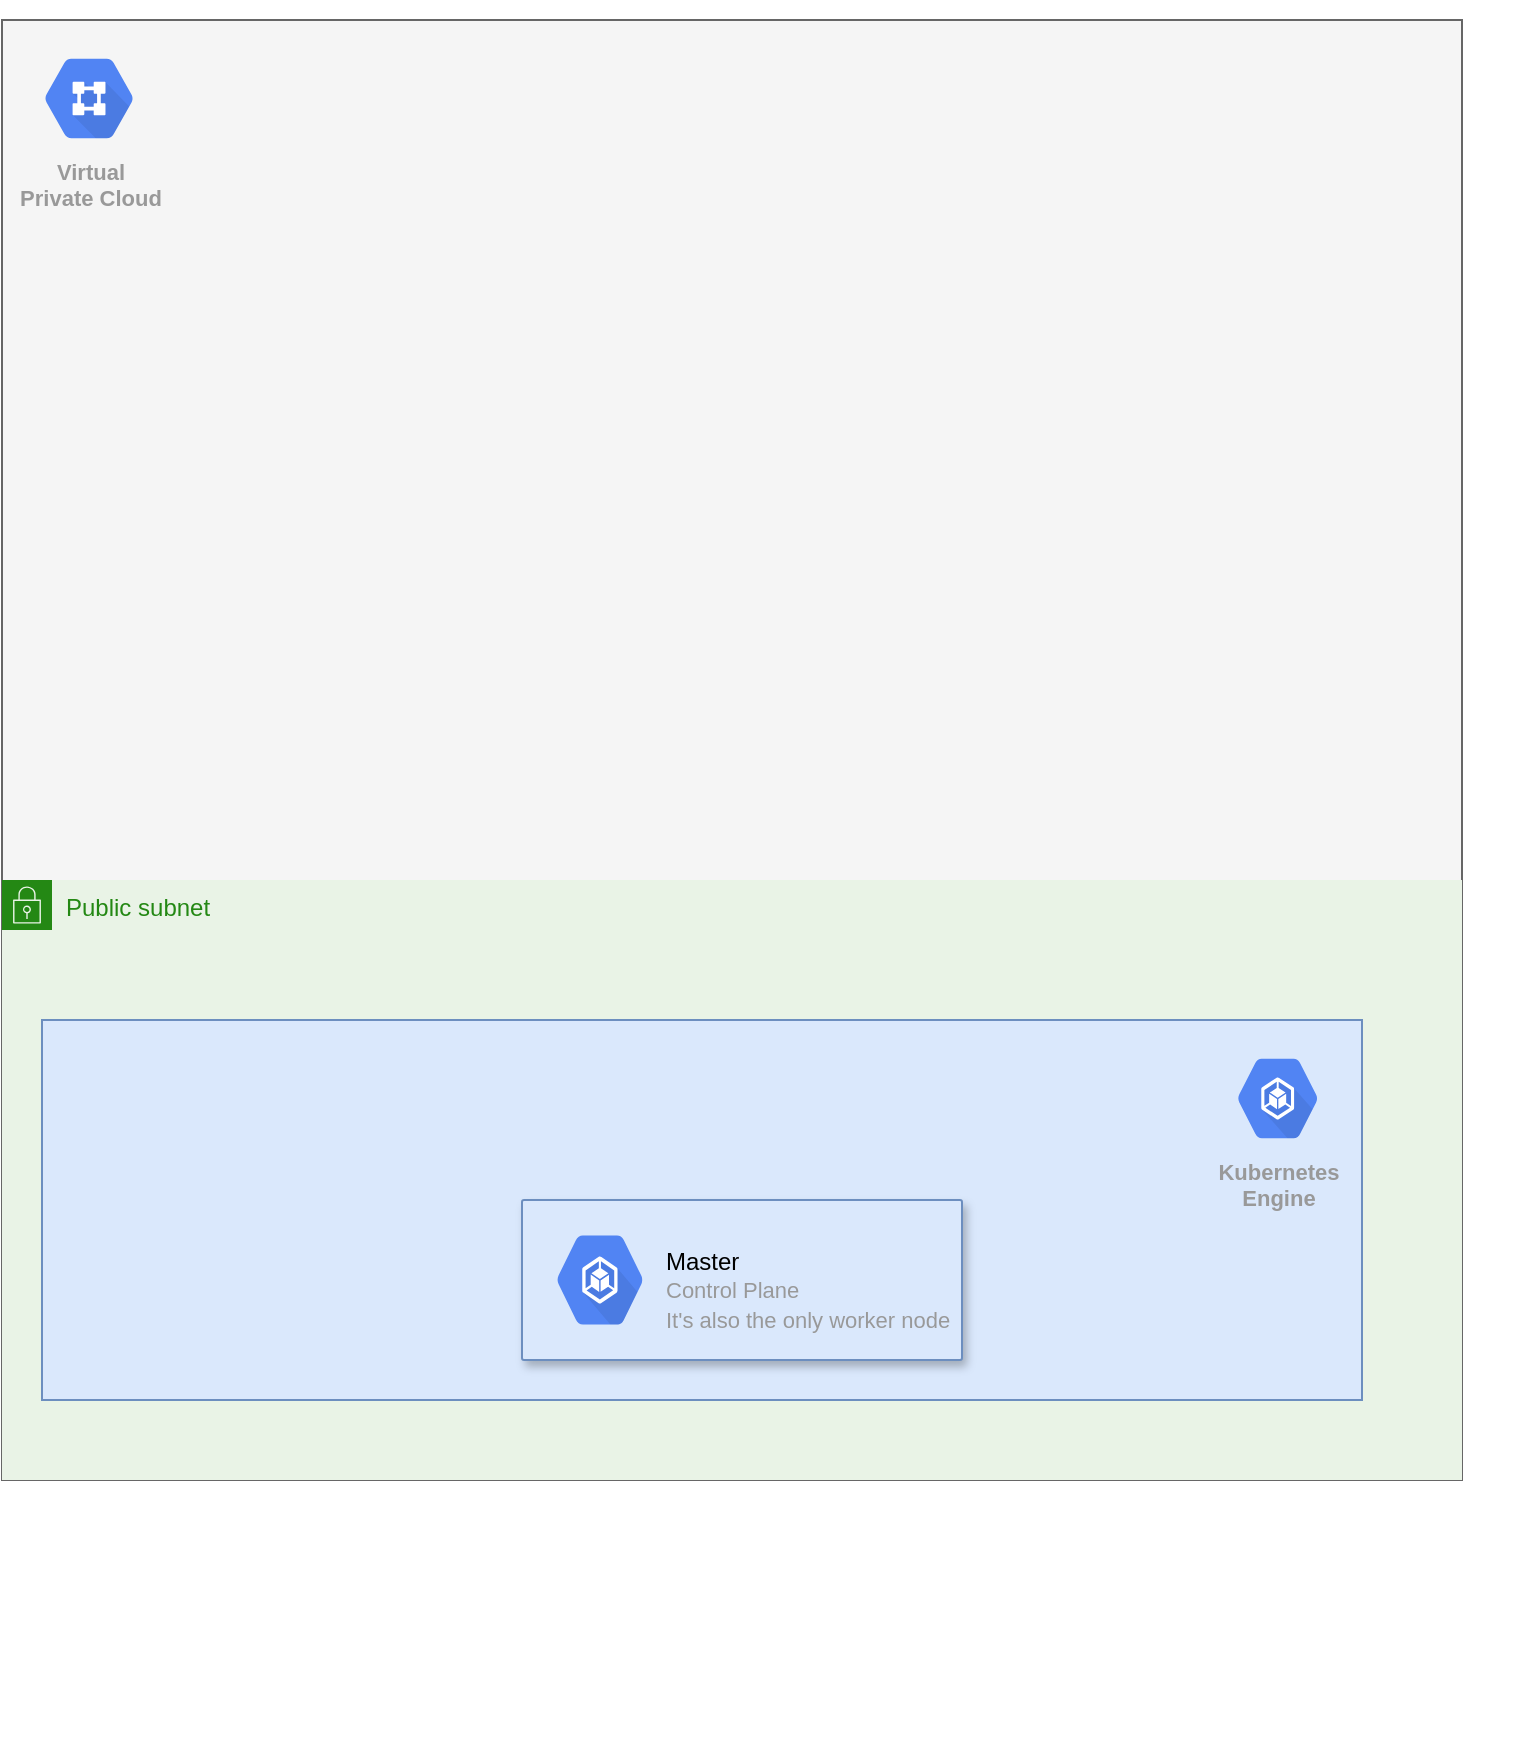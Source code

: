 <mxfile version="17.2.1" type="device"><diagram id="WJLAk7QzVivyVHVOvlZS" name="Page-1"><mxGraphModel dx="1102" dy="1979" grid="1" gridSize="10" guides="1" tooltips="1" connect="1" arrows="1" fold="1" page="1" pageScale="1" pageWidth="850" pageHeight="1100" math="0" shadow="0"><root><mxCell id="0"/><mxCell id="1" parent="0"/><mxCell id="Hjku3eUoooizN3DCOOAB-20" value="" style="group" vertex="1" connectable="0" parent="1"><mxGeometry x="60" y="-140" width="760" height="874.25" as="geometry"/></mxCell><mxCell id="Hjku3eUoooizN3DCOOAB-8" value="" style="whiteSpace=wrap;html=1;aspect=fixed;fillColor=#f5f5f5;strokeColor=#666666;fontColor=#333333;" vertex="1" parent="Hjku3eUoooizN3DCOOAB-20"><mxGeometry x="-0.002" y="10" width="730" height="730" as="geometry"/></mxCell><mxCell id="Hjku3eUoooizN3DCOOAB-7" value="Virtual&#10;Private Cloud" style="sketch=0;html=1;fillColor=#5184F3;strokeColor=none;verticalAlign=top;labelPosition=center;verticalLabelPosition=bottom;align=center;spacingTop=-6;fontSize=11;fontStyle=1;fontColor=#999999;shape=mxgraph.gcp2.hexIcon;prIcon=virtual_private_cloud" vertex="1" parent="Hjku3eUoooizN3DCOOAB-20"><mxGeometry x="10.135" y="20" width="66.892" height="58.5" as="geometry"/></mxCell><mxCell id="Hjku3eUoooizN3DCOOAB-22" value="Public subnet" style="points=[[0,0],[0.25,0],[0.5,0],[0.75,0],[1,0],[1,0.25],[1,0.5],[1,0.75],[1,1],[0.75,1],[0.5,1],[0.25,1],[0,1],[0,0.75],[0,0.5],[0,0.25]];outlineConnect=0;gradientColor=none;html=1;whiteSpace=wrap;fontSize=12;fontStyle=0;container=1;pointerEvents=0;collapsible=0;recursiveResize=0;shape=mxgraph.aws4.group;grIcon=mxgraph.aws4.group_security_group;grStroke=0;strokeColor=#248814;fillColor=#E9F3E6;verticalAlign=top;align=left;spacingLeft=30;fontColor=#248814;dashed=0;" vertex="1" parent="Hjku3eUoooizN3DCOOAB-20"><mxGeometry y="440" width="730" height="300" as="geometry"/></mxCell><mxCell id="Hjku3eUoooizN3DCOOAB-28" value="" style="group" vertex="1" connectable="0" parent="Hjku3eUoooizN3DCOOAB-20"><mxGeometry x="20" y="440" width="660" height="260" as="geometry"/></mxCell><mxCell id="Hjku3eUoooizN3DCOOAB-27" value="" style="rounded=0;whiteSpace=wrap;html=1;fillColor=#dae8fc;strokeColor=#6c8ebf;container=1;" vertex="1" parent="Hjku3eUoooizN3DCOOAB-28"><mxGeometry y="70" width="660" height="190" as="geometry"/></mxCell><mxCell id="Hjku3eUoooizN3DCOOAB-14" value="Kubernetes&#10;Engine" style="sketch=0;html=1;fillColor=#5184F3;strokeColor=none;verticalAlign=top;labelPosition=center;verticalLabelPosition=bottom;align=center;spacingTop=-6;fontSize=11;fontStyle=1;fontColor=#999999;shape=mxgraph.gcp2.hexIcon;prIcon=container_engine" vertex="1" parent="Hjku3eUoooizN3DCOOAB-27"><mxGeometry x="587.67" y="10" width="60.478" height="58.5" as="geometry"/></mxCell><mxCell id="Hjku3eUoooizN3DCOOAB-13" value="" style="group" vertex="1" connectable="0" parent="Hjku3eUoooizN3DCOOAB-27"><mxGeometry x="240" y="90" width="220" height="80" as="geometry"/></mxCell><mxCell id="Hjku3eUoooizN3DCOOAB-11" value="" style="strokeColor=#6c8ebf;shadow=1;strokeWidth=1;rounded=1;absoluteArcSize=1;arcSize=2;fillColor=#dae8fc;container=0;" vertex="1" parent="Hjku3eUoooizN3DCOOAB-13"><mxGeometry width="220" height="80" as="geometry"/></mxCell><mxCell id="Hjku3eUoooizN3DCOOAB-12" value="&lt;font color=&quot;#000000&quot;&gt;Master&lt;span style=&quot;white-space: pre&quot;&gt;&#9;&lt;/span&gt;&lt;/font&gt;&lt;br&gt;&lt;font style=&quot;font-size: 11px&quot;&gt;Control Plane&lt;br&gt;It's also the only worker node&lt;br&gt;&lt;/font&gt;" style="sketch=0;dashed=0;connectable=0;html=1;fillColor=#5184F3;strokeColor=none;shape=mxgraph.gcp2.container_engine;part=1;labelPosition=right;verticalLabelPosition=middle;align=left;verticalAlign=top;spacingLeft=5;fontColor=#999999;fontSize=12;spacingTop=-8;" vertex="1" parent="Hjku3eUoooizN3DCOOAB-13"><mxGeometry x="17.557" y="17.714" width="42.918" height="44.571" as="geometry"><mxPoint x="5" y="7" as="offset"/></mxGeometry></mxCell></root></mxGraphModel></diagram></mxfile>